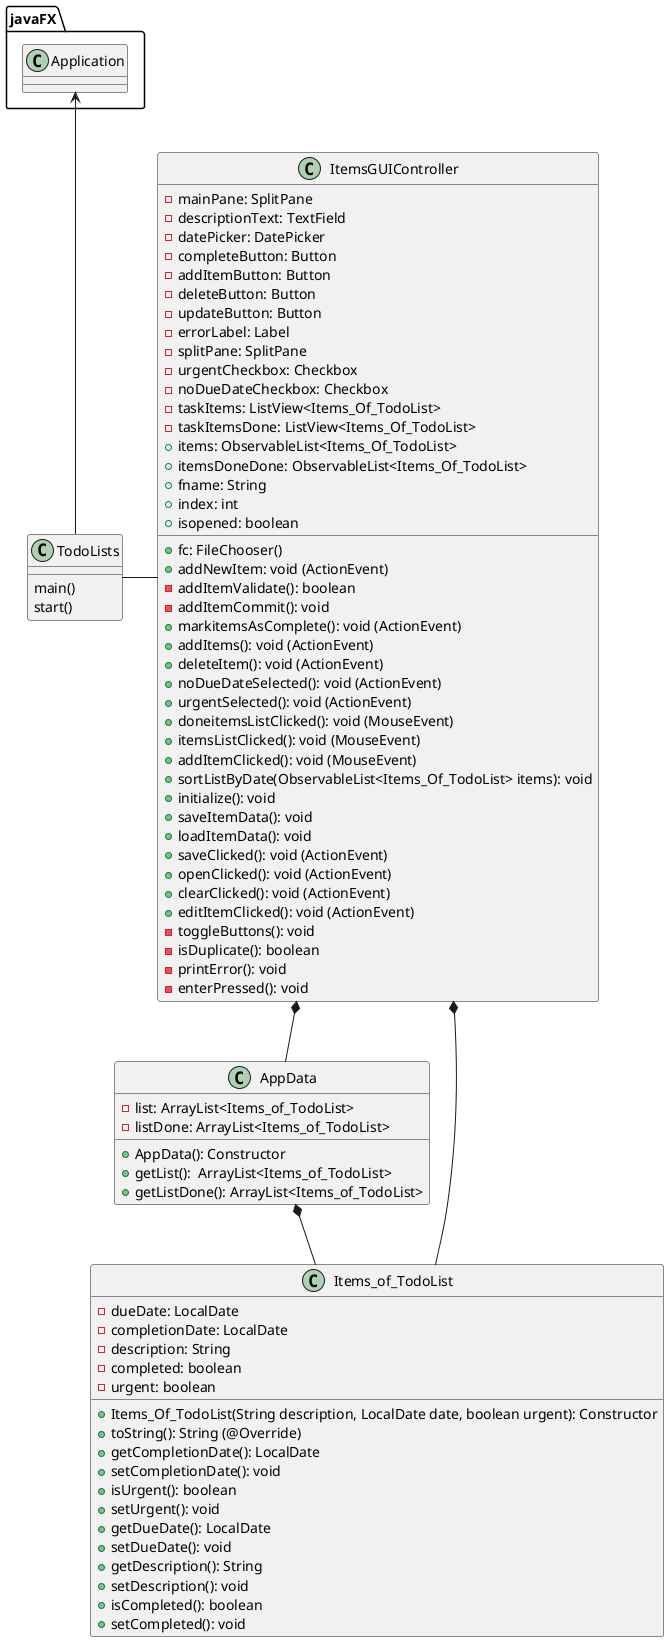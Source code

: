 @startuml
'https://plantuml.com/class-diagram

class TodoLists
{
main()
start()
}


class ItemsGUIController
{
-mainPane: SplitPane
-descriptionText: TextField
-datePicker: DatePicker
-completeButton: Button
-addItemButton: Button
-deleteButton: Button
-updateButton: Button
-errorLabel: Label
-splitPane: SplitPane
-urgentCheckbox: Checkbox
-noDueDateCheckbox: Checkbox
-taskItems: ListView<Items_Of_TodoList>
-taskItemsDone: ListView<Items_Of_TodoList>
+items: ObservableList<Items_Of_TodoList>
+itemsDoneDone: ObservableList<Items_Of_TodoList>
+fc: FileChooser()
+fname: String
+index: int
+isopened: boolean

+addNewItem: void (ActionEvent)
-addItemValidate(): boolean
-addItemCommit(): void
+markitemsAsComplete(): void (ActionEvent)
+addItems(): void (ActionEvent)
+deleteItem(): void (ActionEvent)
+noDueDateSelected(): void (ActionEvent)
+urgentSelected(): void (ActionEvent)
+doneitemsListClicked(): void (MouseEvent)
+itemsListClicked(): void (MouseEvent)
+addItemClicked(): void (MouseEvent)
+sortListByDate(ObservableList<Items_Of_TodoList> items): void
+initialize(): void
+saveItemData(): void
+loadItemData(): void
+saveClicked(): void (ActionEvent)
+openClicked(): void (ActionEvent)
+clearClicked(): void (ActionEvent)
+editItemClicked(): void (ActionEvent)
-toggleButtons(): void
-isDuplicate(): boolean
-printError(): void
-enterPressed(): void

}


class AppData
{
-list: ArrayList<Items_of_TodoList>
-listDone: ArrayList<Items_of_TodoList>
+AppData(): Constructor
+getList():  ArrayList<Items_of_TodoList>
+getListDone(): ArrayList<Items_of_TodoList>
}

class Items_of_TodoList
{
-dueDate: LocalDate
-completionDate: LocalDate
-description: String
-completed: boolean
-urgent: boolean
+Items_Of_TodoList(String description, LocalDate date, boolean urgent): Constructor
+toString(): String (@Override)
+getCompletionDate(): LocalDate
+setCompletionDate(): void
+isUrgent(): boolean
+setUrgent(): void
+getDueDate(): LocalDate
+setDueDate(): void
+getDescription(): String
+setDescription(): void
+isCompleted(): boolean
+setCompleted(): void
}

javaFX.Application <-- TodoLists
TodoLists - ItemsGUIController
AppData *-- Items_of_TodoList
ItemsGUIController *-- Items_of_TodoList
ItemsGUIController *-- AppData

@enduml